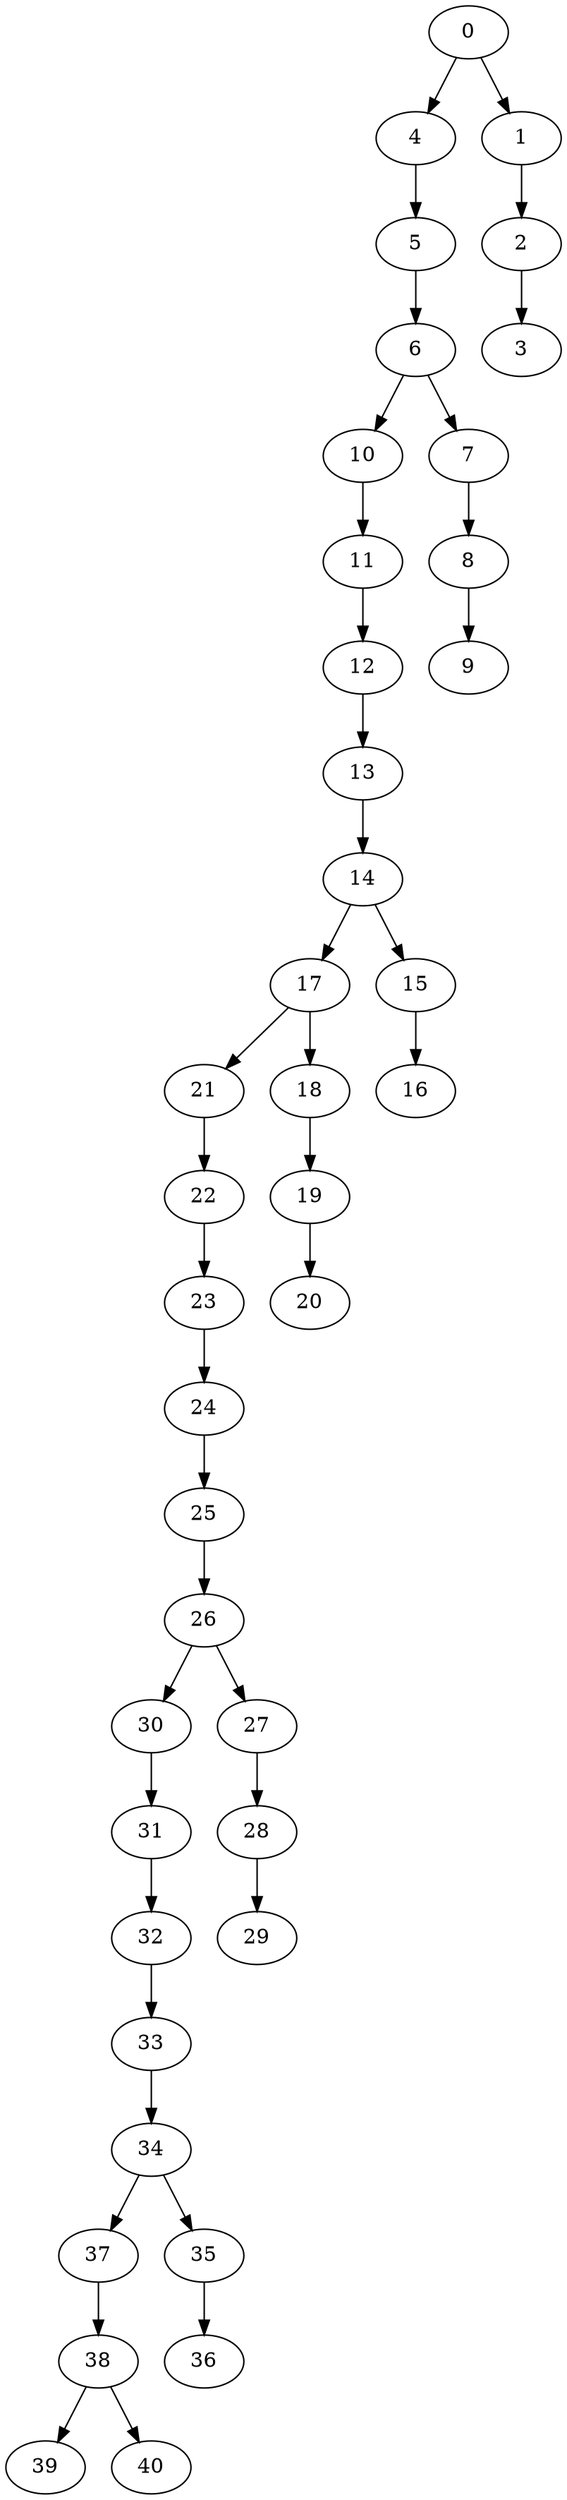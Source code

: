 digraph tree {
  0 [label="0"];
  4 [label="4"];
  5 [label="5"];
  6 [label="6"];
  10 [label="10"];
  11 [label="11"];
  12 [label="12"];
  13 [label="13"];
  14 [label="14"];
  17 [label="17"];
  21 [label="21"];
  22 [label="22"];
  23 [label="23"];
  24 [label="24"];
  25 [label="25"];
  26 [label="26"];
  30 [label="30"];
  31 [label="31"];
  32 [label="32"];
  33 [label="33"];
  34 [label="34"];
  37 [label="37"];
  38 [label="38"];
  39 [label="39"];
  40 [label="40"];
  38 -> 39;
  38 -> 40;
  37 -> 38;
  35 [label="35"];
  36 [label="36"];
  35 -> 36;
  34 -> 37;
  34 -> 35;
  33 -> 34;
  32 -> 33;
  31 -> 32;
  30 -> 31;
  27 [label="27"];
  28 [label="28"];
  29 [label="29"];
  28 -> 29;
  27 -> 28;
  26 -> 30;
  26 -> 27;
  25 -> 26;
  24 -> 25;
  23 -> 24;
  22 -> 23;
  21 -> 22;
  18 [label="18"];
  19 [label="19"];
  20 [label="20"];
  19 -> 20;
  18 -> 19;
  17 -> 21;
  17 -> 18;
  15 [label="15"];
  16 [label="16"];
  15 -> 16;
  14 -> 17;
  14 -> 15;
  13 -> 14;
  12 -> 13;
  11 -> 12;
  10 -> 11;
  7 [label="7"];
  8 [label="8"];
  9 [label="9"];
  8 -> 9;
  7 -> 8;
  6 -> 10;
  6 -> 7;
  5 -> 6;
  4 -> 5;
  1 [label="1"];
  2 [label="2"];
  3 [label="3"];
  2 -> 3;
  1 -> 2;
  0 -> 4;
  0 -> 1;
}
